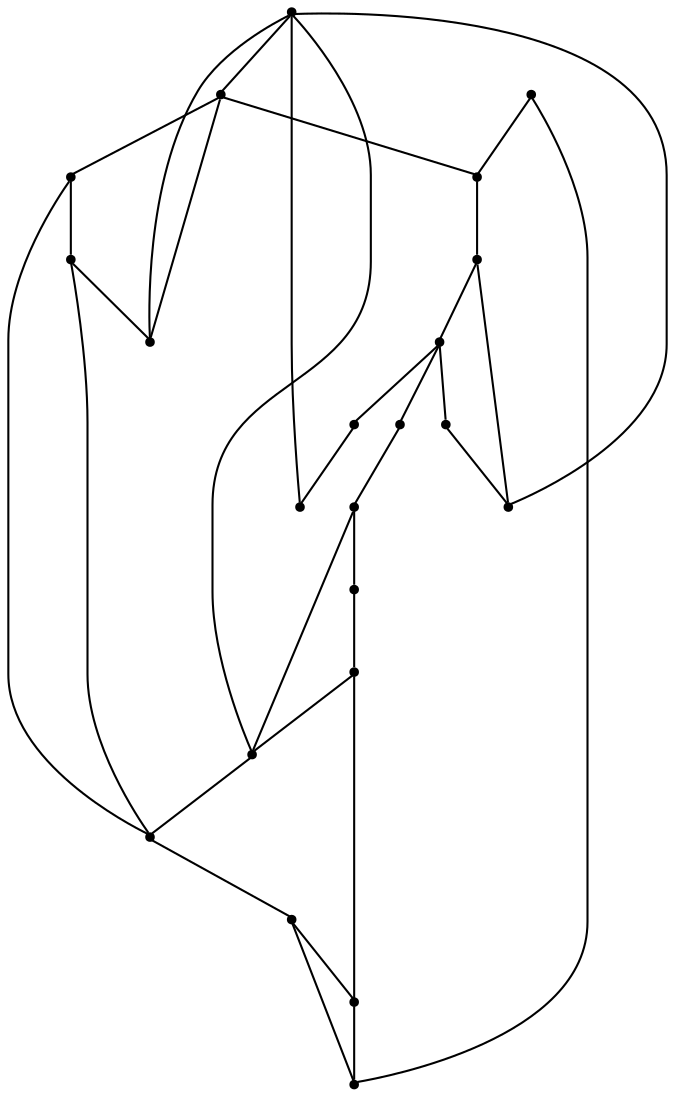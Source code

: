 graph {
  node [shape=point,comment="{\"directed\":false,\"doi\":\"10.4230/LIPIcs.GD.2024.24\",\"figure\":\"4 (2)\"}"]

  v0 [pos="962.8285109548834,720.0636143361747"]
  v1 [pos="1101.5626293832402,806.7517552799769"]
  v2 [pos="1049.537382669459,884.7710694132884"]
  v3 [pos="1049.537382669459,607.369120122005"]
  v4 [pos="1014.8538212644681,564.0251132306561"]
  v5 [pos="997.5120723598744,841.4269353608352"]
  v6 [pos="910.8032006452987,936.7839031151279"]
  v7 [pos="858.7778267399104,468.66820905691554"]
  v8 [pos="993.0790632720059,579.3992086577427"]
  v9 [pos="939.6599237342513,611.8856282287793"]
  v10 [pos="858.7778267399104,538.0186963797363"]
  v11 [pos="991.0045045617749,645.3862211881138"]
  v12 [pos="832.7651715851181,633.3756005534769"]
  v13 [pos="954.1576047046848,902.1087230342698"]
  v14 [pos="941.2488648879596,670.0142752476777"]
  v15 [pos="928.1449495498924,789.4141016589956"]
  v16 [pos="893.4613881449014,858.7645889818165"]
  v17 [pos="841.4360778353167,824.0894089009582"]
  v18 [pos="867.4487329901091,399.3177217340947"]
  v19 [pos="815.4234226805244,754.7389215781374"]
  v20 [pos="711.3727384655514,676.7196074448259"]
  v21 [pos="772.0689550253347,590.0315936621281"]

  v20 -- v21 [id="-2",pos="711.3727384655514,676.7196074448259 772.0689550253347,590.0315936621281 772.0689550253347,590.0315936621281 772.0689550253347,590.0315936621281"]
  v21 -- v18 [id="-3",pos="772.0689550253347,590.0315936621281 867.4487329901091,399.3177217340947 867.4487329901091,399.3177217340947 867.4487329901091,399.3177217340947"]
  v21 -- v12 [id="-4",pos="772.0689550253347,590.0315936621281 832.7651715851181,633.3756005534769 832.7651715851181,633.3756005534769 832.7651715851181,633.3756005534769"]
  v19 -- v12 [id="-5",pos="815.4234226805244,754.7389215781374 832.7651715851181,633.3756005534769 832.7651715851181,633.3756005534769 832.7651715851181,633.3756005534769"]
  v19 -- v20 [id="-6",pos="815.4234226805244,754.7389215781374 711.3727384655514,676.7196074448259 711.3727384655514,676.7196074448259 711.3727384655514,676.7196074448259"]
  v12 -- v10 [id="-7",pos="832.7651715851181,633.3756005534769 858.7778267399104,538.0186963797363 858.7778267399104,538.0186963797363 858.7778267399104,538.0186963797363"]
  v17 -- v19 [id="-8",pos="841.4360778353167,824.0894089009582 815.4234226805244,754.7389215781374 815.4234226805244,754.7389215781374 815.4234226805244,754.7389215781374"]
  v10 -- v7 [id="-9",pos="858.7778267399104,538.0186963797363 858.7778267399104,468.66820905691554 858.7778267399104,468.66820905691554 858.7778267399104,468.66820905691554"]
  v7 -- v18 [id="-10",pos="858.7778267399104,468.66820905691554 867.4487329901091,399.3177217340947 867.4487329901091,399.3177217340947 867.4487329901091,399.3177217340947"]
  v18 -- v4 [id="-11",pos="867.4487329901091,399.3177217340947 1014.8538212644681,564.0251132306561 1014.8538212644681,564.0251132306561 1014.8538212644681,564.0251132306561"]
  v16 -- v15 [id="-12",pos="893.4613881449014,858.7645889818165 928.1449495498924,789.4141016589956 928.1449495498924,789.4141016589956 928.1449495498924,789.4141016589956"]
  v6 -- v17 [id="-13",pos="910.8032006452987,936.7839031151279 841.4360778353167,824.0894089009582 841.4360778353167,824.0894089009582 841.4360778353167,824.0894089009582"]
  v6 -- v13 [id="-14",pos="910.8032006452987,936.7839031151279 954.1576047046848,902.1087230342698 954.1576047046848,902.1087230342698 954.1576047046848,902.1087230342698"]
  v6 -- v16 [id="-15",pos="910.8032006452987,936.7839031151279 893.4613881449014,858.7645889818165 893.4613881449014,858.7645889818165 893.4613881449014,858.7645889818165"]
  v15 -- v0 [id="-16",pos="928.1449495498924,789.4141016589956 962.8285109548834,720.0636143361747 962.8285109548834,720.0636143361747 962.8285109548834,720.0636143361747"]
  v9 -- v10 [id="-17",pos="939.6599237342513,611.8856282287793 858.7778267399104,538.0186963797363 858.7778267399104,538.0186963797363 858.7778267399104,538.0186963797363"]
  v9 -- v14 [id="-18",pos="939.6599237342513,611.8856282287793 941.2488648879596,670.0142752476777 941.2488648879596,670.0142752476777 941.2488648879596,670.0142752476777"]
  v14 -- v11 [id="-19",pos="941.2488648879596,670.0142752476777 991.0045045617749,645.3862211881138 991.0045045617749,645.3862211881138 991.0045045617749,645.3862211881138"]
  v14 -- v0 [id="-20",pos="941.2488648879596,670.0142752476777 962.8285109548834,720.0636143361747 962.8285109548834,720.0636143361747 962.8285109548834,720.0636143361747"]
  v13 -- v5 [id="-21",pos="954.1576047046848,902.1087230342698 997.5120723598744,841.4269353608352 997.5120723598744,841.4269353608352 997.5120723598744,841.4269353608352"]
  v0 -- v12 [id="-22",pos="962.8285109548834,720.0636143361747 832.7651715851181,633.3756005534769 832.7651715851181,633.3756005534769 832.7651715851181,633.3756005534769"]
  v0 -- v11 [id="-23",pos="962.8285109548834,720.0636143361747 991.0045045617749,645.3862211881138 991.0045045617749,645.3862211881138 991.0045045617749,645.3862211881138"]
  v0 -- v5 [id="-24",pos="962.8285109548834,720.0636143361747 997.5120723598744,841.4269353608352 997.5120723598744,841.4269353608352 997.5120723598744,841.4269353608352"]
  v11 -- v1 [id="-25",pos="991.0045045617749,645.3862211881138 1101.5626293832402,806.7517552799769 1101.5626293832402,806.7517552799769 1101.5626293832402,806.7517552799769"]
  v11 -- v8 [id="-26",pos="991.0045045617749,645.3862211881138 993.0790632720059,579.3992086577427 993.0790632720059,579.3992086577427 993.0790632720059,579.3992086577427"]
  v8 -- v10 [id="-27",pos="993.0790632720059,579.3992086577427 858.7778267399104,538.0186963797363 858.7778267399104,538.0186963797363 858.7778267399104,538.0186963797363"]
  v8 -- v9 [id="-28",pos="993.0790632720059,579.3992086577427 939.6599237342513,611.8856282287793 939.6599237342513,611.8856282287793 939.6599237342513,611.8856282287793"]
  v4 -- v7 [id="-29",pos="1014.8538212644681,564.0251132306561 858.7778267399104,468.66820905691554 858.7778267399104,468.66820905691554 858.7778267399104,468.66820905691554"]
  v2 -- v6 [id="-30",pos="1049.537382669459,884.7710694132884 910.8032006452987,936.7839031151279 910.8032006452987,936.7839031151279 910.8032006452987,936.7839031151279"]
  v2 -- v5 [id="-31",pos="1049.537382669459,884.7710694132884 997.5120723598744,841.4269353608352 997.5120723598744,841.4269353608352 997.5120723598744,841.4269353608352"]
  v3 -- v4 [id="-32",pos="1049.537382669459,607.369120122005 1014.8538212644681,564.0251132306561 1014.8538212644681,564.0251132306561 1014.8538212644681,564.0251132306561"]
  v3 -- v1 [id="-33",pos="1049.537382669459,607.369120122005 1101.5626293832402,806.7517552799769 1101.5626293832402,806.7517552799769 1101.5626293832402,806.7517552799769"]
  v1 -- v2 [id="-34",pos="1101.5626293832402,806.7517552799769 1049.537382669459,884.7710694132884 1049.537382669459,884.7710694132884 1049.537382669459,884.7710694132884"]
}